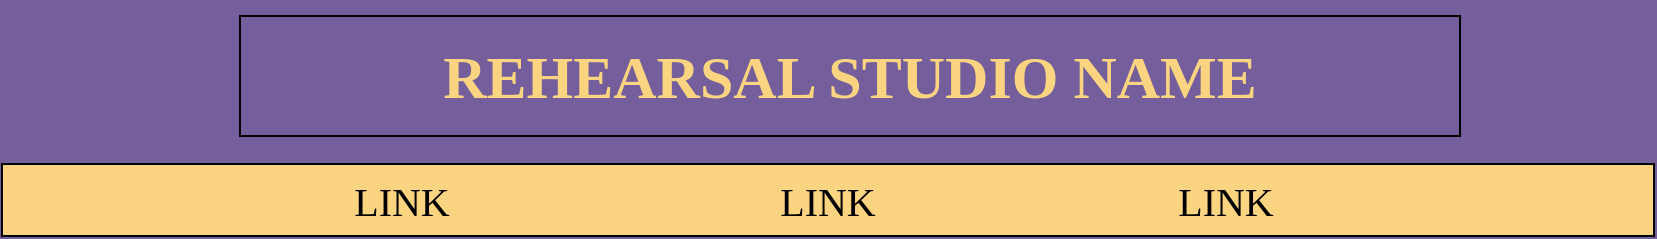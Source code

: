 <mxfile version="20.5.3" type="github">
  <diagram id="_7k3OPe7q1mkyan6Cvg_" name="Page-1">
    <mxGraphModel dx="1169" dy="591" grid="0" gridSize="10" guides="1" tooltips="1" connect="1" arrows="1" fold="1" page="1" pageScale="1" pageWidth="827" pageHeight="1169" background="#745e9b" math="0" shadow="0">
      <root>
        <mxCell id="0" />
        <mxCell id="1" parent="0" />
        <mxCell id="sAqDMg4jpO0Pr-GMLGJR-1" value="" style="rounded=0;whiteSpace=wrap;html=1;labelBackgroundColor=none;fontSize=14;fillColor=#745E9B;" vertex="1" parent="1">
          <mxGeometry x="120" y="13" width="610" height="60" as="geometry" />
        </mxCell>
        <mxCell id="sAqDMg4jpO0Pr-GMLGJR-2" value="" style="rounded=0;whiteSpace=wrap;html=1;labelBackgroundColor=none;fontSize=14;fillColor=#fad481;" vertex="1" parent="1">
          <mxGeometry x="1" y="87" width="826" height="36" as="geometry" />
        </mxCell>
        <mxCell id="sAqDMg4jpO0Pr-GMLGJR-4" value="&lt;h1 style=&quot;font-size: 30px;&quot;&gt;&lt;font style=&quot;font-size: 30px;&quot; face=&quot;Tahoma&quot;&gt;REHEARSAL STUDIO NAME&lt;/font&gt;&lt;/h1&gt;" style="text;html=1;strokeColor=none;fillColor=none;align=center;verticalAlign=middle;whiteSpace=wrap;rounded=0;labelBackgroundColor=none;fontSize=14;fontColor=#FAD481;" vertex="1" parent="1">
          <mxGeometry x="201" y="28" width="448" height="30" as="geometry" />
        </mxCell>
        <mxCell id="sAqDMg4jpO0Pr-GMLGJR-5" value="LINK" style="text;html=1;strokeColor=none;fillColor=none;align=center;verticalAlign=middle;whiteSpace=wrap;rounded=0;labelBackgroundColor=none;fontFamily=Tahoma;fontSize=20;fontColor=#000000;" vertex="1" parent="1">
          <mxGeometry x="384" y="90" width="60" height="30" as="geometry" />
        </mxCell>
        <mxCell id="sAqDMg4jpO0Pr-GMLGJR-6" value="LINK" style="text;html=1;strokeColor=none;fillColor=none;align=center;verticalAlign=middle;whiteSpace=wrap;rounded=0;labelBackgroundColor=none;fontFamily=Tahoma;fontSize=20;fontColor=#000000;" vertex="1" parent="1">
          <mxGeometry x="583" y="90" width="60" height="30" as="geometry" />
        </mxCell>
        <mxCell id="sAqDMg4jpO0Pr-GMLGJR-7" value="LINK" style="text;html=1;strokeColor=none;fillColor=none;align=center;verticalAlign=middle;whiteSpace=wrap;rounded=0;labelBackgroundColor=none;fontFamily=Tahoma;fontSize=20;fontColor=#000000;" vertex="1" parent="1">
          <mxGeometry x="171" y="90" width="60" height="30" as="geometry" />
        </mxCell>
      </root>
    </mxGraphModel>
  </diagram>
</mxfile>
